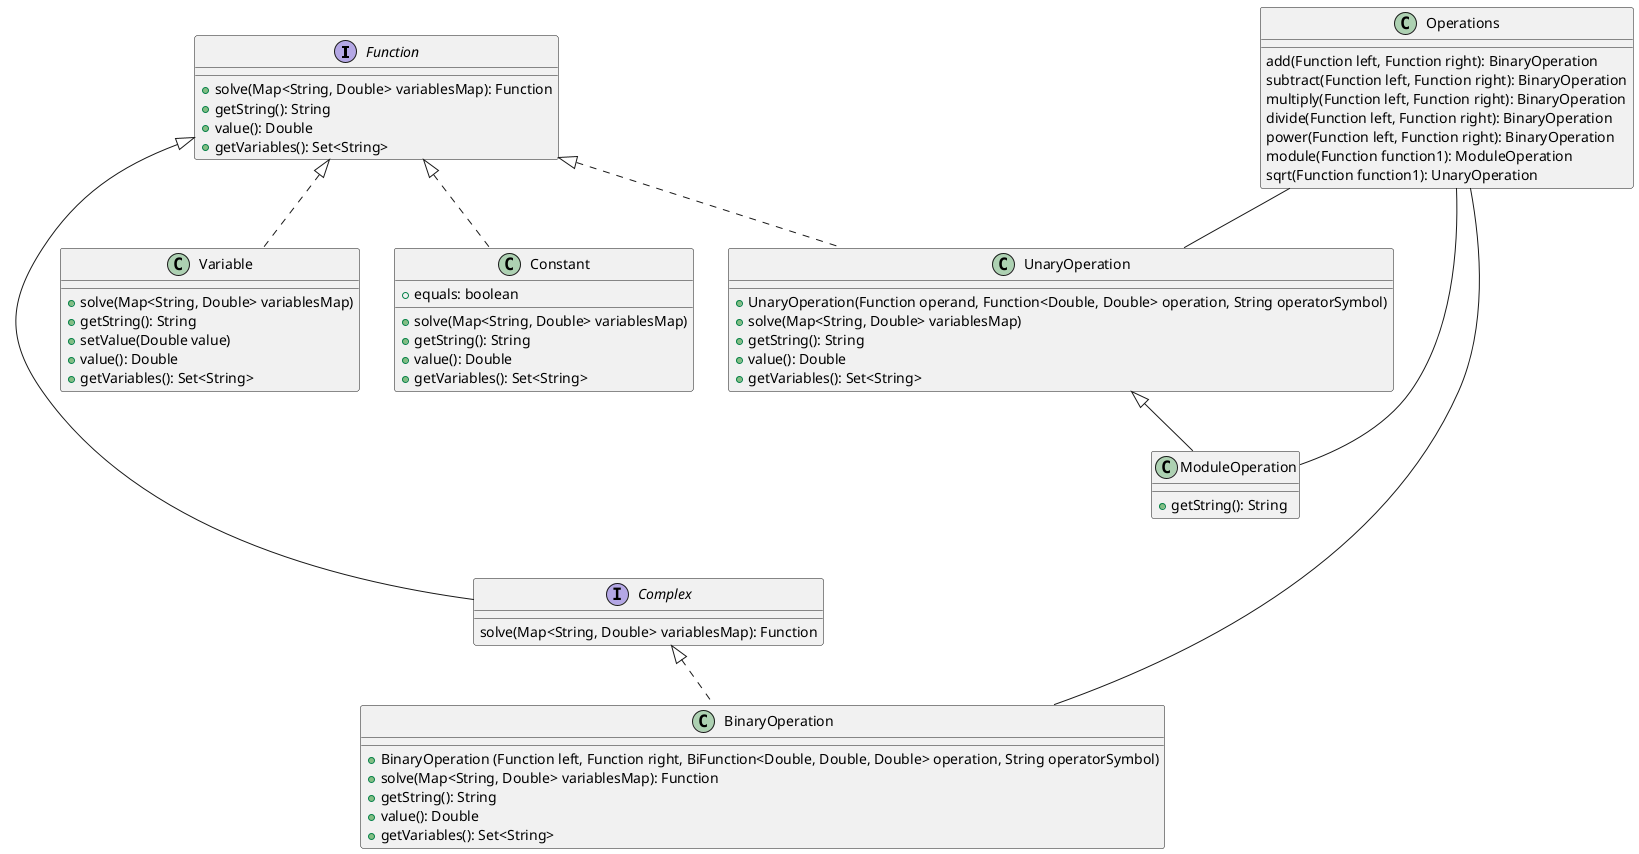 @startuml

interface Function{
  +solve(Map<String, Double> variablesMap): Function
  +getString(): String
  +value(): Double
  +getVariables(): Set<String>
}

interface Complex extends Function{
  solve(Map<String, Double> variablesMap): Function
}

class BinaryOperation implements Complex{
    +BinaryOperation (Function left, Function right, BiFunction<Double, Double, Double> operation, String operatorSymbol)
    +solve(Map<String, Double> variablesMap): Function
    +getString(): String
    +value(): Double
    +getVariables(): Set<String>
}

class UnaryOperation implements Function{
    +UnaryOperation(Function operand, Function<Double, Double> operation, String operatorSymbol)
    +solve(Map<String, Double> variablesMap)
    +getString(): String
    +value(): Double
    +getVariables(): Set<String>
}

class Variable implements Function{
    +solve(Map<String, Double> variablesMap)
    +getString(): String
    +setValue(Double value)
    +value(): Double
    +getVariables(): Set<String>
}

class Constant implements Function{
    +solve(Map<String, Double> variablesMap)
    +getString(): String
    +value(): Double
    +getVariables(): Set<String>
    +equals: boolean
}

class ModuleOperation extends UnaryOperation{
    +getString(): String
 }

class Operations{
  add(Function left, Function right): BinaryOperation
  subtract(Function left, Function right): BinaryOperation
  multiply(Function left, Function right): BinaryOperation
  divide(Function left, Function right): BinaryOperation
  power(Function left, Function right): BinaryOperation
  module(Function function1): ModuleOperation
  sqrt(Function function1): UnaryOperation
}




Operations ----- BinaryOperation
Operations -- UnaryOperation
Operations -- ModuleOperation


@enduml